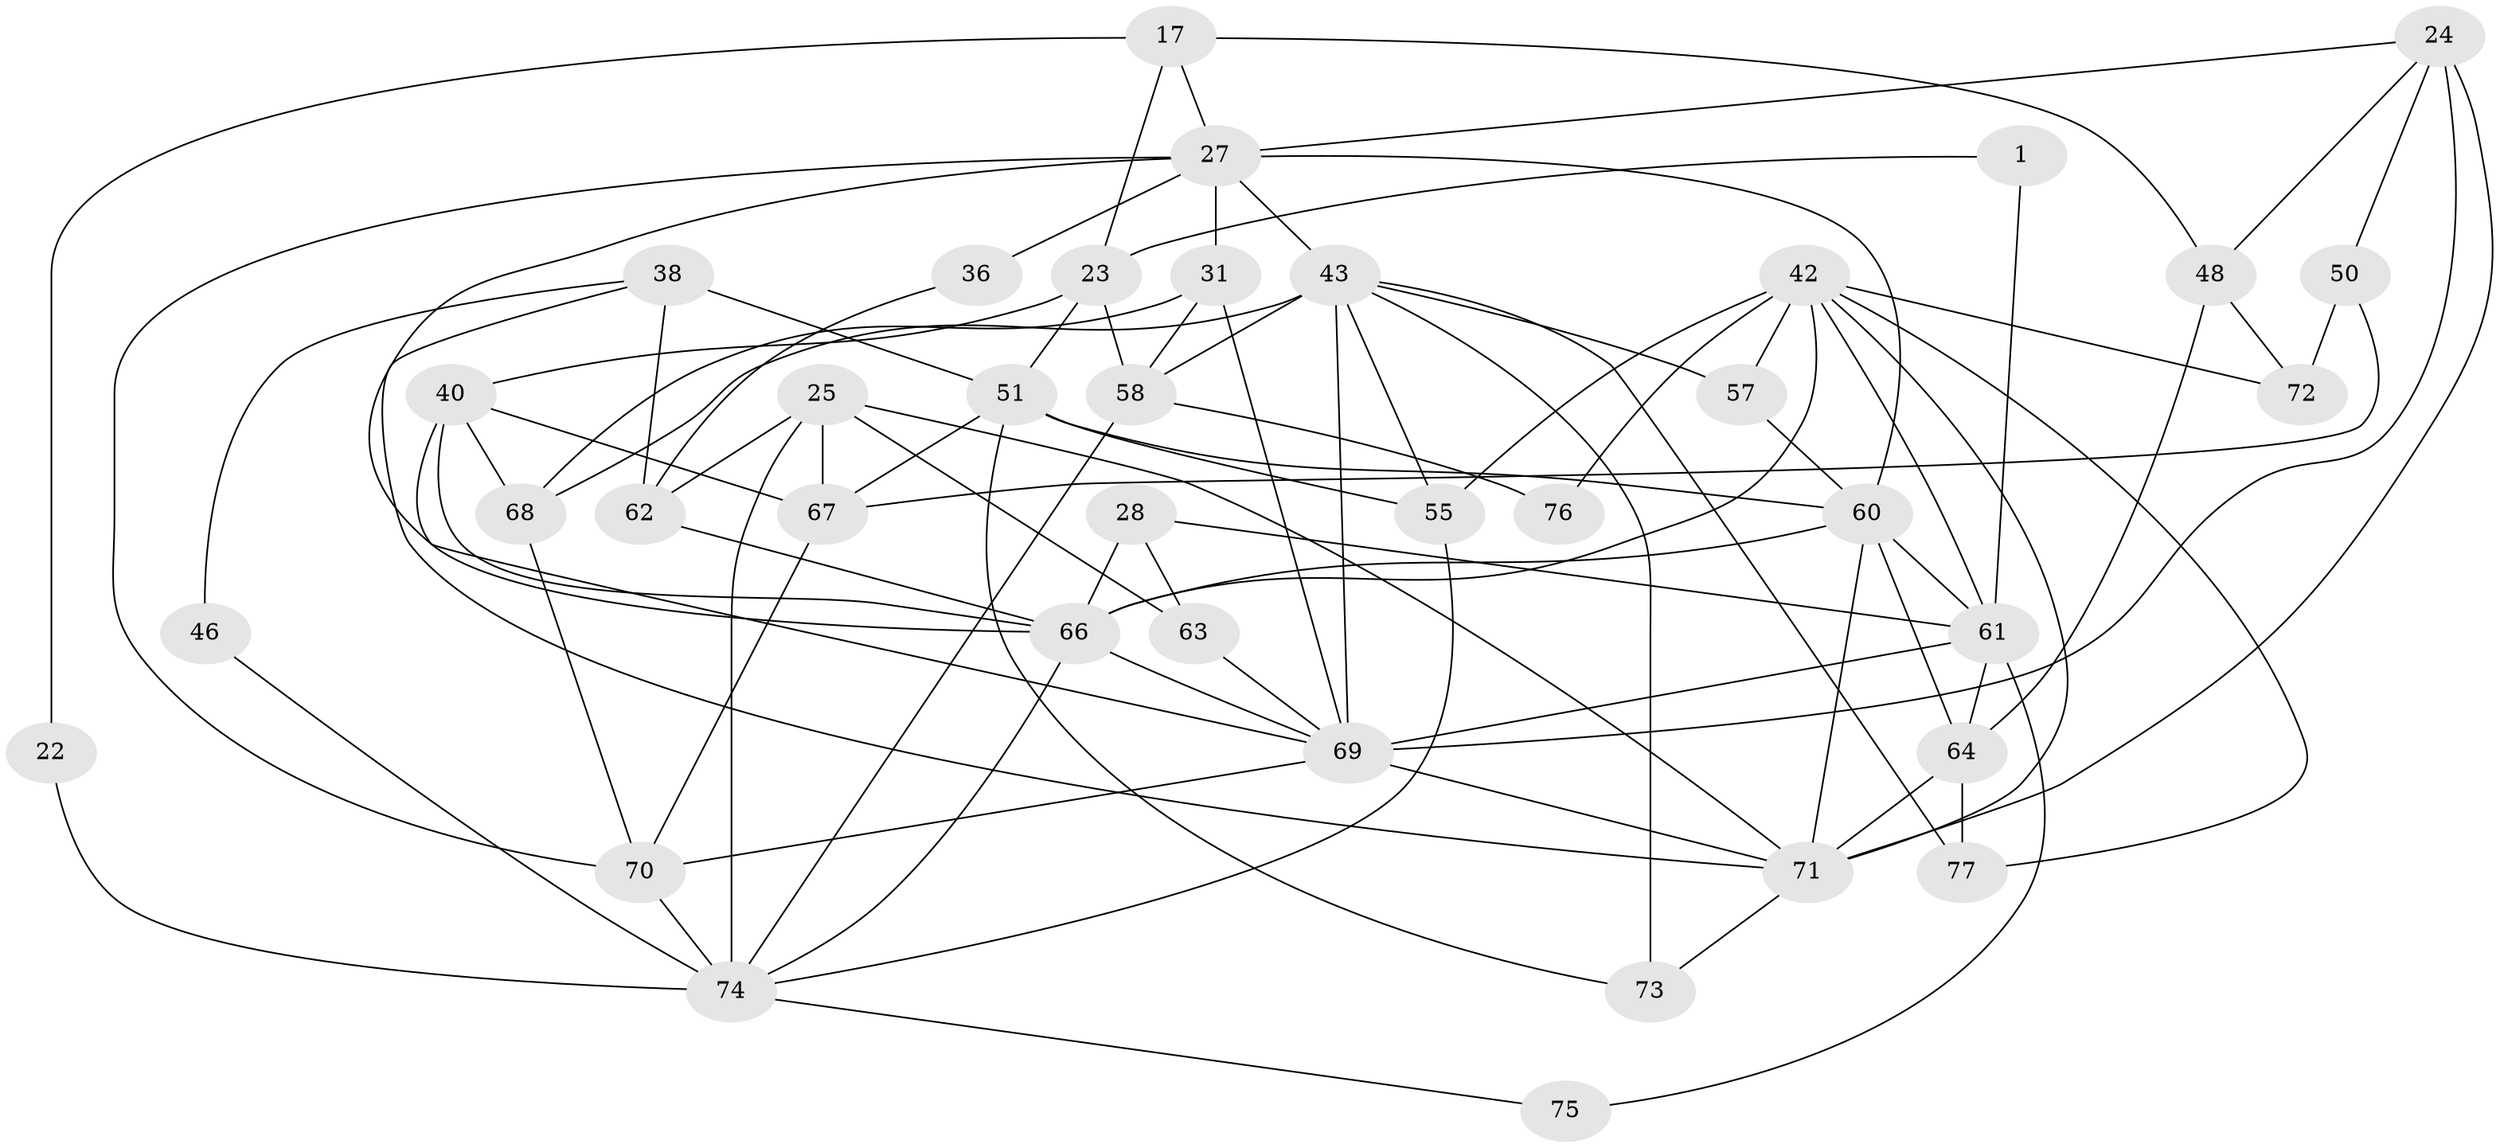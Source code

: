 // original degree distribution, {3: 0.2727272727272727, 4: 0.14285714285714285, 5: 0.2857142857142857, 7: 0.03896103896103896, 2: 0.16883116883116883, 6: 0.07792207792207792, 8: 0.012987012987012988}
// Generated by graph-tools (version 1.1) at 2025/55/03/04/25 21:55:12]
// undirected, 38 vertices, 89 edges
graph export_dot {
graph [start="1"]
  node [color=gray90,style=filled];
  1;
  17;
  22;
  23;
  24 [super="+7+21"];
  25 [super="+13"];
  27 [super="+19"];
  28;
  31;
  36;
  38;
  40;
  42 [super="+16+20"];
  43 [super="+6+14+41"];
  46;
  48 [super="+3"];
  50;
  51 [super="+44"];
  55 [super="+53"];
  57;
  58;
  60 [super="+35+18+54"];
  61 [super="+37+59"];
  62 [super="+34"];
  63;
  64 [super="+9+47"];
  66 [super="+45"];
  67 [super="+12+4"];
  68 [super="+32"];
  69 [super="+52+56"];
  70 [super="+33"];
  71 [super="+65"];
  72 [super="+49"];
  73;
  74 [super="+29"];
  75;
  76;
  77;
  1 -- 61 [weight=2];
  1 -- 23;
  17 -- 23;
  17 -- 27;
  17 -- 22;
  17 -- 48;
  22 -- 74;
  23 -- 58;
  23 -- 40;
  23 -- 51 [weight=2];
  24 -- 48;
  24 -- 50;
  24 -- 71;
  24 -- 69 [weight=2];
  24 -- 27;
  25 -- 74 [weight=2];
  25 -- 62;
  25 -- 63;
  25 -- 67;
  25 -- 71;
  27 -- 36 [weight=2];
  27 -- 31;
  27 -- 60 [weight=2];
  27 -- 66;
  27 -- 70;
  27 -- 43 [weight=2];
  28 -- 63;
  28 -- 61 [weight=2];
  28 -- 66 [weight=2];
  31 -- 58;
  31 -- 68;
  31 -- 69 [weight=2];
  36 -- 62;
  38 -- 46;
  38 -- 62 [weight=2];
  38 -- 51;
  38 -- 71;
  40 -- 66;
  40 -- 68 [weight=2];
  40 -- 69;
  40 -- 67;
  42 -- 66 [weight=2];
  42 -- 71;
  42 -- 57;
  42 -- 76;
  42 -- 77;
  42 -- 72;
  42 -- 61;
  42 -- 55;
  43 -- 68;
  43 -- 77;
  43 -- 69 [weight=2];
  43 -- 57;
  43 -- 73;
  43 -- 58;
  43 -- 55;
  46 -- 74;
  48 -- 64 [weight=2];
  48 -- 72;
  50 -- 72 [weight=2];
  50 -- 67;
  51 -- 55;
  51 -- 73;
  51 -- 67;
  51 -- 60;
  55 -- 74;
  57 -- 60;
  58 -- 76;
  58 -- 74;
  60 -- 66 [weight=3];
  60 -- 71;
  60 -- 61;
  60 -- 64 [weight=2];
  61 -- 75;
  61 -- 64;
  61 -- 69 [weight=3];
  62 -- 66;
  63 -- 69;
  64 -- 77;
  64 -- 71 [weight=2];
  66 -- 74;
  66 -- 69;
  67 -- 70 [weight=2];
  68 -- 70;
  69 -- 70;
  69 -- 71;
  70 -- 74;
  71 -- 73;
  74 -- 75;
}
